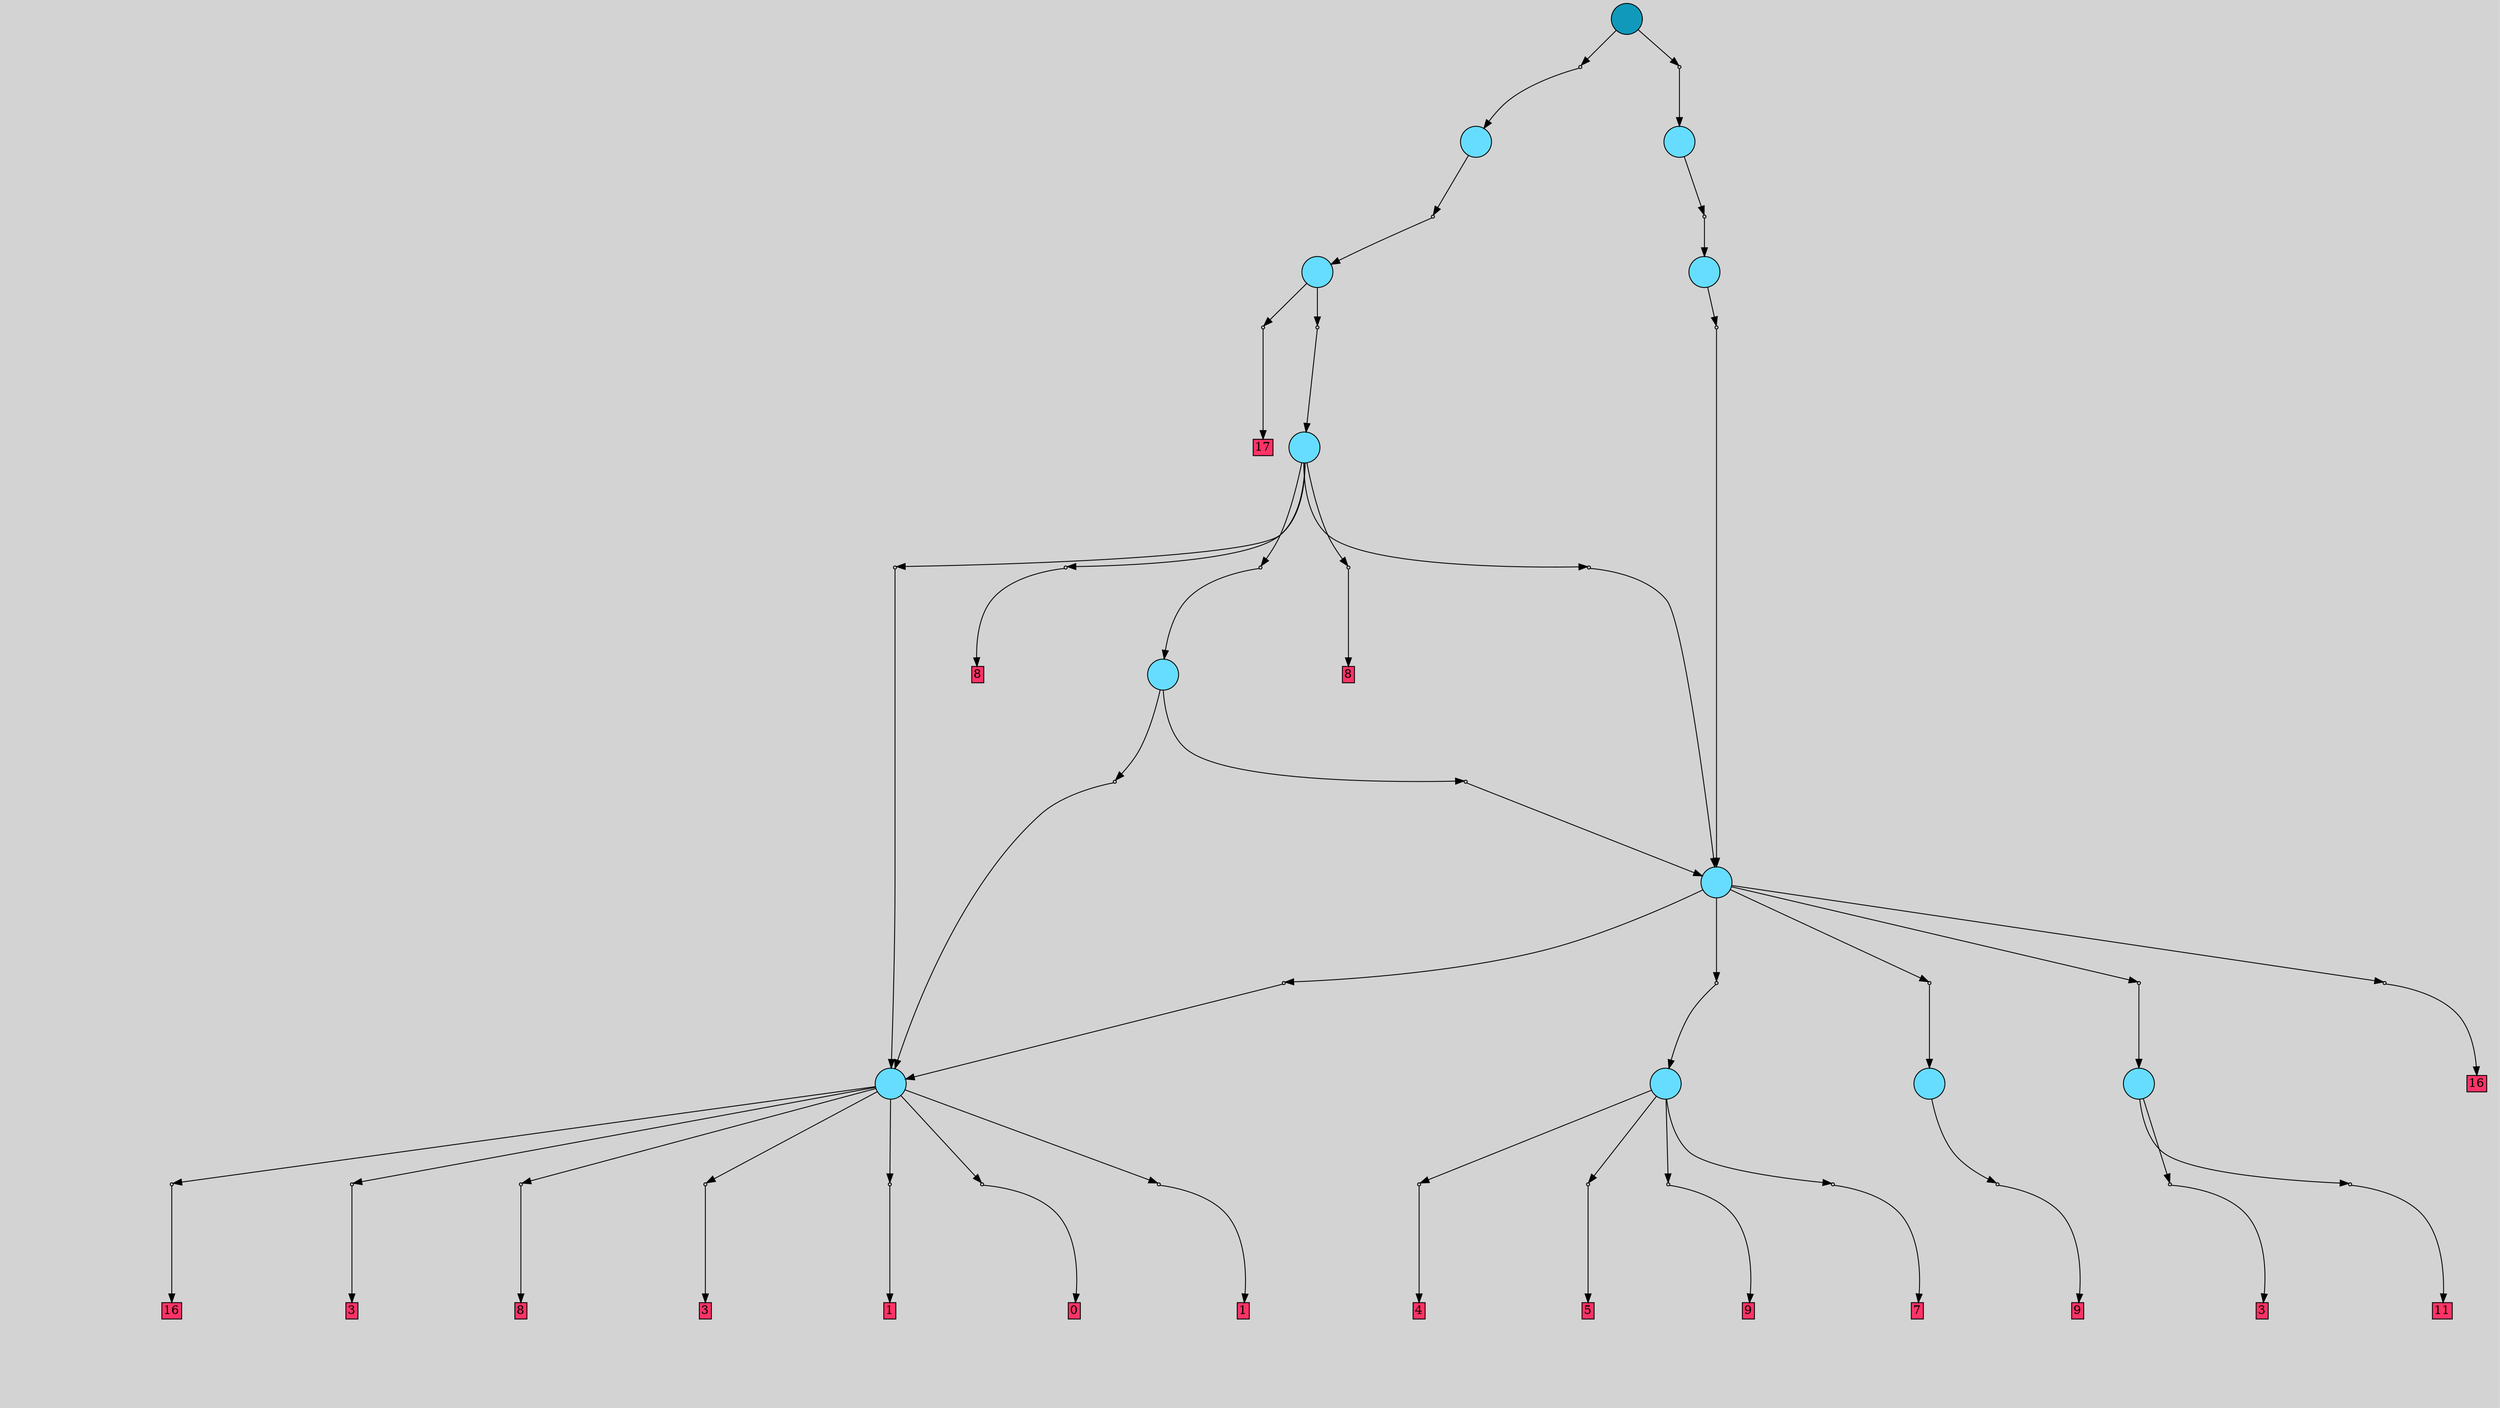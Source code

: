 digraph{
	graph[pad = "0.212, 0.055" bgcolor = lightgray]
	node[shape=circle style = filled label = ""]
		T0 [fillcolor="#66ddff"]
		T1 [fillcolor="#66ddff"]
		T2 [fillcolor="#66ddff"]
		T3 [fillcolor="#66ddff"]
		T4 [fillcolor="#66ddff"]
		T5 [fillcolor="#66ddff"]
		T6 [fillcolor="#66ddff"]
		T7 [fillcolor="#66ddff"]
		T8 [fillcolor="#66ddff"]
		T9 [fillcolor="#66ddff"]
		T10 [fillcolor="#66ddff"]
		T11 [fillcolor="#1199bb"]
		P0 [fillcolor="#cccccc" shape=point] //
		I0 [shape=box style=invis label="7|0&1|1227#0|623&#92;n"]
		P0 -> I0[style=invis]
		A0 [fillcolor="#ff3366" shape=box margin=0.03 width=0 height=0 label="4"]
		T0 -> P0 -> A0
		P1 [fillcolor="#cccccc" shape=point] //
		I1 [shape=box style=invis label="4|0&1|402#1|372&#92;n"]
		P1 -> I1[style=invis]
		A1 [fillcolor="#ff3366" shape=box margin=0.03 width=0 height=0 label="5"]
		T0 -> P1 -> A1
		P2 [fillcolor="#cccccc" shape=point] //
		I2 [shape=box style=invis label="2|0&1|91#1|766&#92;n"]
		P2 -> I2[style=invis]
		A2 [fillcolor="#ff3366" shape=box margin=0.03 width=0 height=0 label="9"]
		T0 -> P2 -> A2
		P3 [fillcolor="#cccccc" shape=point] //
		I3 [shape=box style=invis label="3|0&1|397#1|272&#92;n"]
		P3 -> I3[style=invis]
		A3 [fillcolor="#ff3366" shape=box margin=0.03 width=0 height=0 label="7"]
		T0 -> P3 -> A3
		P4 [fillcolor="#cccccc" shape=point] //
		I4 [shape=box style=invis label="2|7&0|647#1|624&#92;n7|5&1|713#1|1312&#92;n0|0&0|829#1|1037&#92;n0|4&0|1151#0|1248&#92;n2|4&1|684#0|1260&#92;n1|7&0|820#1|267&#92;n0|3&1|144#0|447&#92;n5|5&0|19#0|15&#92;n3|3&1|192#0|1317&#92;n4|0&0|1323#1|468&#92;n"]
		P4 -> I4[style=invis]
		A4 [fillcolor="#ff3366" shape=box margin=0.03 width=0 height=0 label="3"]
		T1 -> P4 -> A4
		P5 [fillcolor="#cccccc" shape=point] //
		I5 [shape=box style=invis label="2|5&0|544#1|587&#92;n4|0&0|372#1|617&#92;n5|4&0|37#0|1309&#92;n0|5&0|932#0|1228&#92;n5|0&0|160#0|996&#92;n5|6&0|821#1|440&#92;n1|4&0|710#0|1256&#92;n2|3&0|4#1|177&#92;n2|0&1|734#0|755&#92;n"]
		P5 -> I5[style=invis]
		A5 [fillcolor="#ff3366" shape=box margin=0.03 width=0 height=0 label="11"]
		T1 -> P5 -> A5
		P6 [fillcolor="#cccccc" shape=point] //
		I6 [shape=box style=invis label="2|0&1|91#1|766&#92;n"]
		P6 -> I6[style=invis]
		A6 [fillcolor="#ff3366" shape=box margin=0.03 width=0 height=0 label="9"]
		T2 -> P6 -> A6
		P7 [fillcolor="#cccccc" shape=point] //
		I7 [shape=box style=invis label="6|0&1|644#1|45&#92;n0|0&1|978#0|176&#92;n"]
		P7 -> I7[style=invis]
		A7 [fillcolor="#ff3366" shape=box margin=0.03 width=0 height=0 label="1"]
		T3 -> P7 -> A7
		P8 [fillcolor="#cccccc" shape=point] //
		I8 [shape=box style=invis label="3|5&1|386#1|692&#92;n0|4&0|765#1|1241&#92;n2|4&1|649#0|764&#92;n5|2&1|516#1|1035&#92;n2|0&0|1218#0|492&#92;n"]
		P8 -> I8[style=invis]
		A8 [fillcolor="#ff3366" shape=box margin=0.03 width=0 height=0 label="16"]
		T3 -> P8 -> A8
		P9 [fillcolor="#cccccc" shape=point] //
		I9 [shape=box style=invis label="3|4&1|1278#1|312&#92;n5|6&1|907#0|882&#92;n7|7&1|1016#1|152&#92;n1|2&0|1118#0|591&#92;n1|3&0|644#0|1186&#92;n2|1&1|687#0|406&#92;n2|0&0|737#0|1051&#92;n"]
		P9 -> I9[style=invis]
		A9 [fillcolor="#ff3366" shape=box margin=0.03 width=0 height=0 label="3"]
		T3 -> P9 -> A9
		P10 [fillcolor="#cccccc" shape=point] //
		I10 [shape=box style=invis label="1|6&1|805#1|962&#92;n6|4&0|270#1|441&#92;n1|5&1|822#0|916&#92;n1|0&1|138#0|45&#92;n"]
		P10 -> I10[style=invis]
		A10 [fillcolor="#ff3366" shape=box margin=0.03 width=0 height=0 label="8"]
		T3 -> P10 -> A10
		P11 [fillcolor="#cccccc" shape=point] //
		I11 [shape=box style=invis label="0|4&1|1338#1|1212&#92;n5|6&1|907#0|882&#92;n7|7&1|1016#1|152&#92;n1|2&0|1118#0|591&#92;n1|3&0|644#0|1186&#92;n2|1&1|687#0|406&#92;n2|0&0|737#0|1051&#92;n"]
		P11 -> I11[style=invis]
		A11 [fillcolor="#ff3366" shape=box margin=0.03 width=0 height=0 label="3"]
		T3 -> P11 -> A11
		P12 [fillcolor="#cccccc" shape=point] //
		I12 [shape=box style=invis label="3|7&1|887#1|750&#92;n0|7&1|300#0|255&#92;n0|4&1|1133#0|1143&#92;n5|1&0|1052#0|842&#92;n2|5&0|41#1|144&#92;n7|2&1|929#0|355&#92;n3|0&0|378#0|1029&#92;n7|3&0|477#0|587&#92;n2|4&0|840#1|166&#92;n3|0&1|516#1|797&#92;n0|7&0|984#0|98&#92;n0|0&0|620#0|515&#92;n4|5&0|615#0|1024&#92;n1|0&1|197#0|1093&#92;n"]
		P12 -> I12[style=invis]
		A12 [fillcolor="#ff3366" shape=box margin=0.03 width=0 height=0 label="1"]
		T3 -> P12 -> A12
		P13 [fillcolor="#cccccc" shape=point] //
		I13 [shape=box style=invis label="6|1&1|691#1|570&#92;n7|0&0|1273#0|1187&#92;n"]
		P13 -> I13[style=invis]
		A13 [fillcolor="#ff3366" shape=box margin=0.03 width=0 height=0 label="0"]
		T3 -> P13 -> A13
		P14 [fillcolor="#cccccc" shape=point] //
		I14 [shape=box style=invis label="2|2&1|503#1|943&#92;n7|5&0|1090#1|803&#92;n1|0&1|138#0|45&#92;n"]
		P14 -> I14[style=invis]
		T4 -> P14 -> T1
		P15 [fillcolor="#cccccc" shape=point] //
		I15 [shape=box style=invis label="3|5&1|386#1|692&#92;n0|4&0|765#1|1241&#92;n2|4&1|649#0|764&#92;n6|4&0|652#0|1176&#92;n5|2&1|516#1|1035&#92;n2|0&0|1218#0|492&#92;n"]
		P15 -> I15[style=invis]
		A14 [fillcolor="#ff3366" shape=box margin=0.03 width=0 height=0 label="16"]
		T4 -> P15 -> A14
		P16 [fillcolor="#cccccc" shape=point] //
		I16 [shape=box style=invis label="2|5&0|544#1|1025&#92;n5|6&0|821#1|440&#92;n5|0&0|160#0|996&#92;n1|4&0|710#0|1256&#92;n2|3&0|196#1|349&#92;n1|5&1|1180#1|1266&#92;n1|0&0|253#0|91&#92;n2|4&0|1168#1|214&#92;n2|3&0|4#1|177&#92;n2|0&1|734#0|755&#92;n"]
		P16 -> I16[style=invis]
		T4 -> P16 -> T0
		P17 [fillcolor="#cccccc" shape=point] //
		I17 [shape=box style=invis label="3|5&1|386#1|692&#92;n0|4&0|765#1|1241&#92;n2|4&1|649#0|764&#92;n5|2&1|516#1|1035&#92;n3|0&0|1218#0|492&#92;n"]
		P17 -> I17[style=invis]
		T4 -> P17 -> T3
		P18 [fillcolor="#cccccc" shape=point] //
		I18 [shape=box style=invis label="4|0&1|918#1|95&#92;n"]
		P18 -> I18[style=invis]
		T4 -> P18 -> T2
		P19 [fillcolor="#cccccc" shape=point] //
		I19 [shape=box style=invis label="6|5&0|1227#0|286&#92;n1|3&0|1005#1|821&#92;n2|5&0|544#1|587&#92;n5|6&0|821#1|731&#92;n1|0&0|253#0|91&#92;n1|4&0|710#0|1256&#92;n1|5&1|1180#1|1266&#92;n0|0&0|60#0|277&#92;n2|4&0|1168#1|214&#92;n4|0&0|372#1|617&#92;n"]
		P19 -> I19[style=invis]
		T5 -> P19 -> T4
		P20 [fillcolor="#cccccc" shape=point] //
		I20 [shape=box style=invis label="6|3&0|1291#0|620&#92;n5|7&1|158#0|1202&#92;n0|0&0|887#0|467&#92;n"]
		P20 -> I20[style=invis]
		T6 -> P20 -> T5
		P21 [fillcolor="#cccccc" shape=point] //
		I21 [shape=box style=invis label="6|5&0|1227#0|286&#92;n1|3&0|1005#1|821&#92;n2|5&0|544#1|587&#92;n5|6&0|821#1|731&#92;n1|0&0|253#0|91&#92;n1|4&0|710#0|1256&#92;n1|5&1|1180#1|1266&#92;n0|0&0|60#0|277&#92;n2|4&0|1168#1|214&#92;n4|0&0|372#1|617&#92;n"]
		P21 -> I21[style=invis]
		T7 -> P21 -> T4
		P22 [fillcolor="#cccccc" shape=point] //
		I22 [shape=box style=invis label="0|4&1|1059#0|280&#92;n2|4&1|649#0|764&#92;n2|2&1|1014#1|985&#92;n2|5&0|354#0|1292&#92;n0|4&0|765#1|1241&#92;n5|2&1|516#1|1035&#92;n3|0&0|1218#0|492&#92;n"]
		P22 -> I22[style=invis]
		T7 -> P22 -> T3
		P23 [fillcolor="#cccccc" shape=point] //
		I23 [shape=box style=invis label="4|6&1|301#1|734&#92;n2|3&0|196#1|349&#92;n6|5&0|1227#0|286&#92;n1|3&0|1005#1|821&#92;n4|5&0|1190#0|107&#92;n1|0&0|253#0|91&#92;n0|4&0|960#1|94&#92;n1|5&1|1180#1|1266&#92;n0|0&0|60#0|277&#92;n2|4&0|1168#1|214&#92;n4|0&0|372#1|617&#92;n"]
		P23 -> I23[style=invis]
		T8 -> P23 -> T4
		P24 [fillcolor="#cccccc" shape=point] //
		I24 [shape=box style=invis label="0|4&1|1059#0|280&#92;n2|4&1|581#0|764&#92;n2|2&1|1014#1|985&#92;n2|5&0|354#0|1292&#92;n0|4&0|765#1|1241&#92;n5|2&1|516#1|1035&#92;n3|0&0|1218#0|492&#92;n"]
		P24 -> I24[style=invis]
		T8 -> P24 -> T3
		P25 [fillcolor="#cccccc" shape=point] //
		I25 [shape=box style=invis label="4|0&1|977#1|472&#92;n7|3&0|1248#0|762&#92;n0|3&0|939#1|626&#92;n7|3&0|11#0|590&#92;n5|7&1|1280#0|482&#92;n4|0&0|555#0|791&#92;n"]
		P25 -> I25[style=invis]
		A15 [fillcolor="#ff3366" shape=box margin=0.03 width=0 height=0 label="8"]
		T8 -> P25 -> A15
		P26 [fillcolor="#cccccc" shape=point] //
		I26 [shape=box style=invis label="6|4&0|278#0|1282&#92;n4|0&0|605#0|1140&#92;n0|4&1|624#0|280&#92;n2|4&1|649#0|764&#92;n2|2&1|1014#1|985&#92;n2|5&0|354#0|1292&#92;n0|4&0|765#1|1241&#92;n5|2&1|516#1|1035&#92;n3|0&0|1218#0|492&#92;n"]
		P26 -> I26[style=invis]
		T8 -> P26 -> T7
		P27 [fillcolor="#cccccc" shape=point] //
		I27 [shape=box style=invis label="5|7&1|616#1|1026&#92;n5|2&0|1031#0|957&#92;n4|5&1|552#0|378&#92;n2|2&0|293#1|553&#92;n7|0&0|962#0|458&#92;n"]
		P27 -> I27[style=invis]
		A16 [fillcolor="#ff3366" shape=box margin=0.03 width=0 height=0 label="8"]
		T8 -> P27 -> A16
		P28 [fillcolor="#cccccc" shape=point] //
		I28 [shape=box style=invis label="6|5&0|1227#0|286&#92;n1|3&0|1005#1|821&#92;n2|5&0|544#1|587&#92;n5|4&0|37#0|1309&#92;n6|6&0|164#0|930&#92;n1|0&0|253#0|91&#92;n0|4&0|960#1|94&#92;n5|6&0|1286#1|1324&#92;n2|3&0|196#1|349&#92;n4|5&0|1190#0|107&#92;n0|0&0|60#0|277&#92;n2|4&0|1168#1|214&#92;n4|0&0|372#1|617&#92;n"]
		P28 -> I28[style=invis]
		T9 -> P28 -> T8
		P29 [fillcolor="#cccccc" shape=point] //
		I29 [shape=box style=invis label="0|2&1|753#1|382&#92;n3|7&1|884#0|1193&#92;n2|5&0|359#0|98&#92;n2|0&1|722#0|61&#92;n"]
		P29 -> I29[style=invis]
		A17 [fillcolor="#ff3366" shape=box margin=0.03 width=0 height=0 label="17"]
		T9 -> P29 -> A17
		P30 [fillcolor="#cccccc" shape=point] //
		I30 [shape=box style=invis label="3|0&1|997#0|264&#92;n1|0&1|595#0|520&#92;n"]
		P30 -> I30[style=invis]
		T10 -> P30 -> T9
		P31 [fillcolor="#cccccc" shape=point] //
		I31 [shape=box style=invis label="3|0&1|227#0|468&#92;n2|0&0|1224#1|99&#92;n1|0&1|802#0|520&#92;n"]
		P31 -> I31[style=invis]
		T11 -> P31 -> T10
		P32 [fillcolor="#cccccc" shape=point] //
		I32 [shape=box style=invis label="1|0&1|805#1|962&#92;n1|7&0|816#1|1077&#92;n1|5&1|442#1|422&#92;n2|2&0|1031#0|957&#92;n7|5&0|1090#1|803&#92;n1|0&1|138#0|45&#92;n"]
		P32 -> I32[style=invis]
		T11 -> P32 -> T6
		{ rank= same T11 }
}
